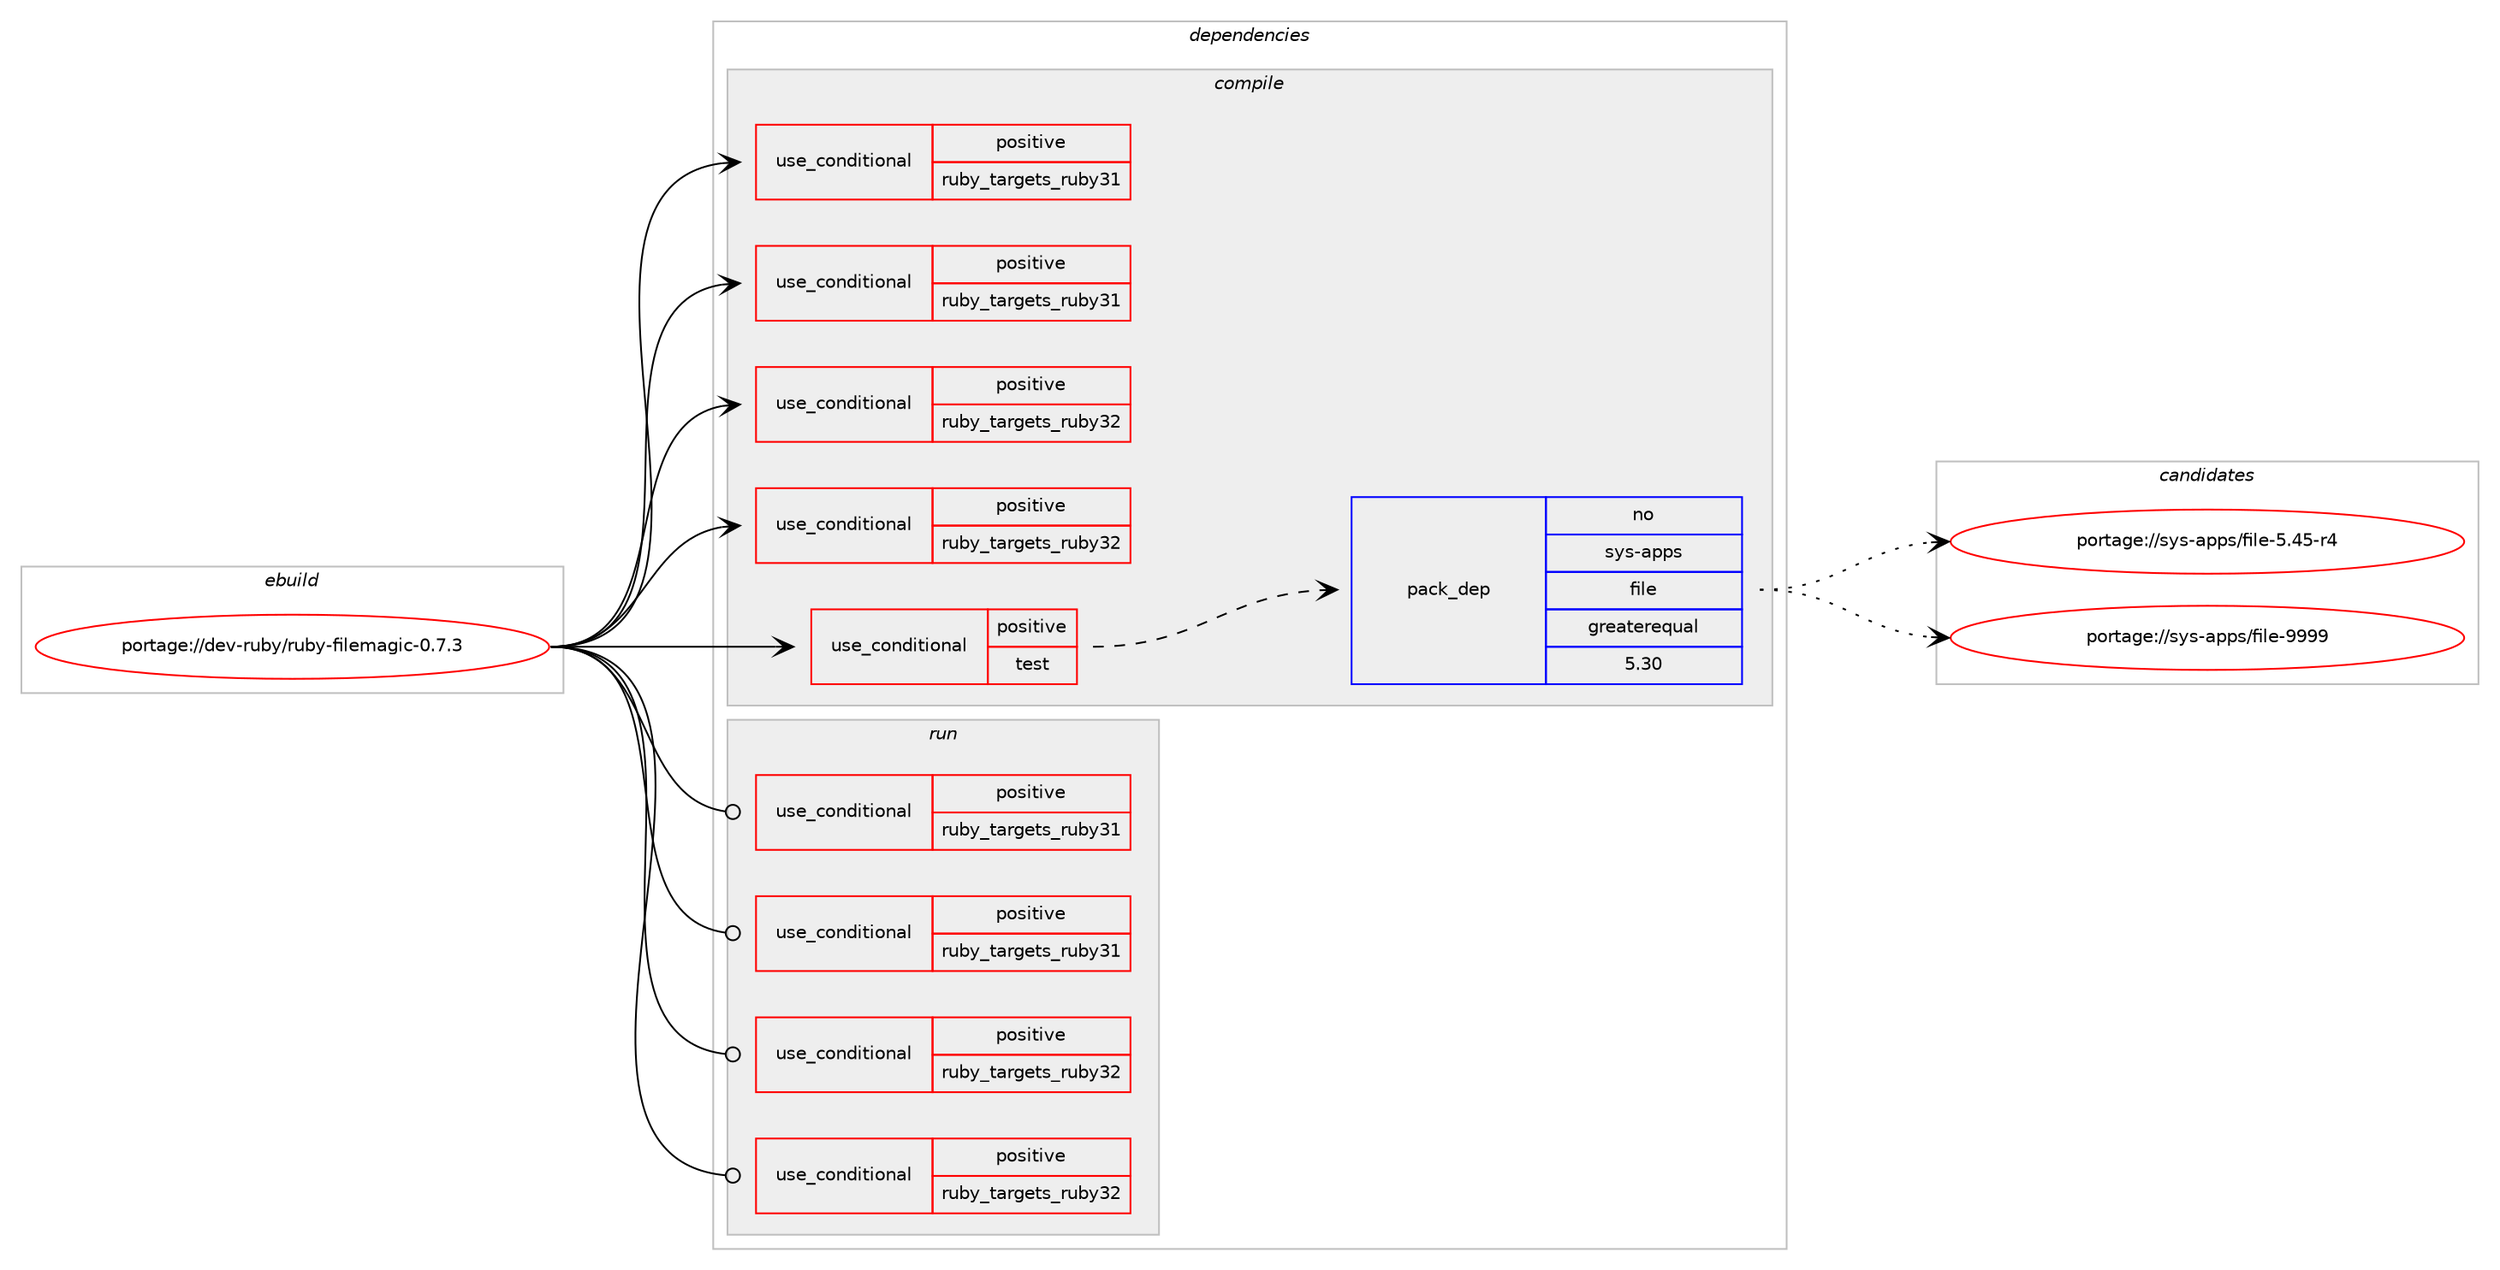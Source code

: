 digraph prolog {

# *************
# Graph options
# *************

newrank=true;
concentrate=true;
compound=true;
graph [rankdir=LR,fontname=Helvetica,fontsize=10,ranksep=1.5];#, ranksep=2.5, nodesep=0.2];
edge  [arrowhead=vee];
node  [fontname=Helvetica,fontsize=10];

# **********
# The ebuild
# **********

subgraph cluster_leftcol {
color=gray;
rank=same;
label=<<i>ebuild</i>>;
id [label="portage://dev-ruby/ruby-filemagic-0.7.3", color=red, width=4, href="../dev-ruby/ruby-filemagic-0.7.3.svg"];
}

# ****************
# The dependencies
# ****************

subgraph cluster_midcol {
color=gray;
label=<<i>dependencies</i>>;
subgraph cluster_compile {
fillcolor="#eeeeee";
style=filled;
label=<<i>compile</i>>;
subgraph cond53954 {
dependency102710 [label=<<TABLE BORDER="0" CELLBORDER="1" CELLSPACING="0" CELLPADDING="4"><TR><TD ROWSPAN="3" CELLPADDING="10">use_conditional</TD></TR><TR><TD>positive</TD></TR><TR><TD>ruby_targets_ruby31</TD></TR></TABLE>>, shape=none, color=red];
# *** BEGIN UNKNOWN DEPENDENCY TYPE (TODO) ***
# dependency102710 -> package_dependency(portage://dev-ruby/ruby-filemagic-0.7.3,install,no,dev-lang,ruby,none,[,,],[slot(3.1)],[])
# *** END UNKNOWN DEPENDENCY TYPE (TODO) ***

}
id:e -> dependency102710:w [weight=20,style="solid",arrowhead="vee"];
subgraph cond53955 {
dependency102711 [label=<<TABLE BORDER="0" CELLBORDER="1" CELLSPACING="0" CELLPADDING="4"><TR><TD ROWSPAN="3" CELLPADDING="10">use_conditional</TD></TR><TR><TD>positive</TD></TR><TR><TD>ruby_targets_ruby31</TD></TR></TABLE>>, shape=none, color=red];
# *** BEGIN UNKNOWN DEPENDENCY TYPE (TODO) ***
# dependency102711 -> package_dependency(portage://dev-ruby/ruby-filemagic-0.7.3,install,no,virtual,rubygems,none,[,,],[],[use(enable(ruby_targets_ruby31),negative)])
# *** END UNKNOWN DEPENDENCY TYPE (TODO) ***

}
id:e -> dependency102711:w [weight=20,style="solid",arrowhead="vee"];
subgraph cond53956 {
dependency102712 [label=<<TABLE BORDER="0" CELLBORDER="1" CELLSPACING="0" CELLPADDING="4"><TR><TD ROWSPAN="3" CELLPADDING="10">use_conditional</TD></TR><TR><TD>positive</TD></TR><TR><TD>ruby_targets_ruby32</TD></TR></TABLE>>, shape=none, color=red];
# *** BEGIN UNKNOWN DEPENDENCY TYPE (TODO) ***
# dependency102712 -> package_dependency(portage://dev-ruby/ruby-filemagic-0.7.3,install,no,dev-lang,ruby,none,[,,],[slot(3.2)],[])
# *** END UNKNOWN DEPENDENCY TYPE (TODO) ***

}
id:e -> dependency102712:w [weight=20,style="solid",arrowhead="vee"];
subgraph cond53957 {
dependency102713 [label=<<TABLE BORDER="0" CELLBORDER="1" CELLSPACING="0" CELLPADDING="4"><TR><TD ROWSPAN="3" CELLPADDING="10">use_conditional</TD></TR><TR><TD>positive</TD></TR><TR><TD>ruby_targets_ruby32</TD></TR></TABLE>>, shape=none, color=red];
# *** BEGIN UNKNOWN DEPENDENCY TYPE (TODO) ***
# dependency102713 -> package_dependency(portage://dev-ruby/ruby-filemagic-0.7.3,install,no,virtual,rubygems,none,[,,],[],[use(enable(ruby_targets_ruby32),negative)])
# *** END UNKNOWN DEPENDENCY TYPE (TODO) ***

}
id:e -> dependency102713:w [weight=20,style="solid",arrowhead="vee"];
subgraph cond53958 {
dependency102714 [label=<<TABLE BORDER="0" CELLBORDER="1" CELLSPACING="0" CELLPADDING="4"><TR><TD ROWSPAN="3" CELLPADDING="10">use_conditional</TD></TR><TR><TD>positive</TD></TR><TR><TD>test</TD></TR></TABLE>>, shape=none, color=red];
subgraph pack47389 {
dependency102715 [label=<<TABLE BORDER="0" CELLBORDER="1" CELLSPACING="0" CELLPADDING="4" WIDTH="220"><TR><TD ROWSPAN="6" CELLPADDING="30">pack_dep</TD></TR><TR><TD WIDTH="110">no</TD></TR><TR><TD>sys-apps</TD></TR><TR><TD>file</TD></TR><TR><TD>greaterequal</TD></TR><TR><TD>5.30</TD></TR></TABLE>>, shape=none, color=blue];
}
dependency102714:e -> dependency102715:w [weight=20,style="dashed",arrowhead="vee"];
}
id:e -> dependency102714:w [weight=20,style="solid",arrowhead="vee"];
# *** BEGIN UNKNOWN DEPENDENCY TYPE (TODO) ***
# id -> package_dependency(portage://dev-ruby/ruby-filemagic-0.7.3,install,no,sys-apps,file,none,[,,],[],[])
# *** END UNKNOWN DEPENDENCY TYPE (TODO) ***

}
subgraph cluster_compileandrun {
fillcolor="#eeeeee";
style=filled;
label=<<i>compile and run</i>>;
}
subgraph cluster_run {
fillcolor="#eeeeee";
style=filled;
label=<<i>run</i>>;
subgraph cond53959 {
dependency102716 [label=<<TABLE BORDER="0" CELLBORDER="1" CELLSPACING="0" CELLPADDING="4"><TR><TD ROWSPAN="3" CELLPADDING="10">use_conditional</TD></TR><TR><TD>positive</TD></TR><TR><TD>ruby_targets_ruby31</TD></TR></TABLE>>, shape=none, color=red];
# *** BEGIN UNKNOWN DEPENDENCY TYPE (TODO) ***
# dependency102716 -> package_dependency(portage://dev-ruby/ruby-filemagic-0.7.3,run,no,dev-lang,ruby,none,[,,],[slot(3.1)],[])
# *** END UNKNOWN DEPENDENCY TYPE (TODO) ***

}
id:e -> dependency102716:w [weight=20,style="solid",arrowhead="odot"];
subgraph cond53960 {
dependency102717 [label=<<TABLE BORDER="0" CELLBORDER="1" CELLSPACING="0" CELLPADDING="4"><TR><TD ROWSPAN="3" CELLPADDING="10">use_conditional</TD></TR><TR><TD>positive</TD></TR><TR><TD>ruby_targets_ruby31</TD></TR></TABLE>>, shape=none, color=red];
# *** BEGIN UNKNOWN DEPENDENCY TYPE (TODO) ***
# dependency102717 -> package_dependency(portage://dev-ruby/ruby-filemagic-0.7.3,run,no,virtual,rubygems,none,[,,],[],[use(enable(ruby_targets_ruby31),negative)])
# *** END UNKNOWN DEPENDENCY TYPE (TODO) ***

}
id:e -> dependency102717:w [weight=20,style="solid",arrowhead="odot"];
subgraph cond53961 {
dependency102718 [label=<<TABLE BORDER="0" CELLBORDER="1" CELLSPACING="0" CELLPADDING="4"><TR><TD ROWSPAN="3" CELLPADDING="10">use_conditional</TD></TR><TR><TD>positive</TD></TR><TR><TD>ruby_targets_ruby32</TD></TR></TABLE>>, shape=none, color=red];
# *** BEGIN UNKNOWN DEPENDENCY TYPE (TODO) ***
# dependency102718 -> package_dependency(portage://dev-ruby/ruby-filemagic-0.7.3,run,no,dev-lang,ruby,none,[,,],[slot(3.2)],[])
# *** END UNKNOWN DEPENDENCY TYPE (TODO) ***

}
id:e -> dependency102718:w [weight=20,style="solid",arrowhead="odot"];
subgraph cond53962 {
dependency102719 [label=<<TABLE BORDER="0" CELLBORDER="1" CELLSPACING="0" CELLPADDING="4"><TR><TD ROWSPAN="3" CELLPADDING="10">use_conditional</TD></TR><TR><TD>positive</TD></TR><TR><TD>ruby_targets_ruby32</TD></TR></TABLE>>, shape=none, color=red];
# *** BEGIN UNKNOWN DEPENDENCY TYPE (TODO) ***
# dependency102719 -> package_dependency(portage://dev-ruby/ruby-filemagic-0.7.3,run,no,virtual,rubygems,none,[,,],[],[use(enable(ruby_targets_ruby32),negative)])
# *** END UNKNOWN DEPENDENCY TYPE (TODO) ***

}
id:e -> dependency102719:w [weight=20,style="solid",arrowhead="odot"];
# *** BEGIN UNKNOWN DEPENDENCY TYPE (TODO) ***
# id -> package_dependency(portage://dev-ruby/ruby-filemagic-0.7.3,run,no,sys-apps,file,none,[,,],[],[])
# *** END UNKNOWN DEPENDENCY TYPE (TODO) ***

}
}

# **************
# The candidates
# **************

subgraph cluster_choices {
rank=same;
color=gray;
label=<<i>candidates</i>>;

subgraph choice47389 {
color=black;
nodesep=1;
choice11512111545971121121154710210510810145534652534511452 [label="portage://sys-apps/file-5.45-r4", color=red, width=4,href="../sys-apps/file-5.45-r4.svg"];
choice1151211154597112112115471021051081014557575757 [label="portage://sys-apps/file-9999", color=red, width=4,href="../sys-apps/file-9999.svg"];
dependency102715:e -> choice11512111545971121121154710210510810145534652534511452:w [style=dotted,weight="100"];
dependency102715:e -> choice1151211154597112112115471021051081014557575757:w [style=dotted,weight="100"];
}
}

}
